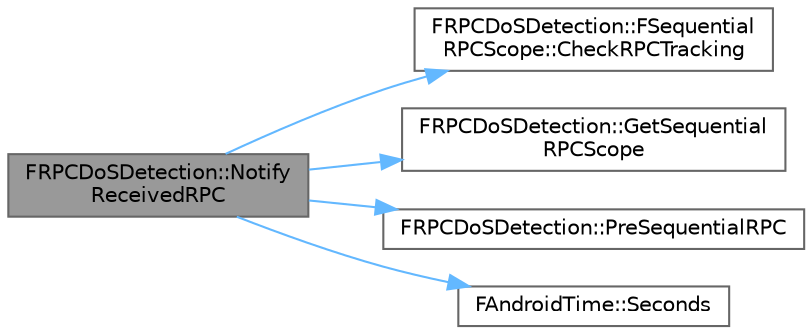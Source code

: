 digraph "FRPCDoSDetection::NotifyReceivedRPC"
{
 // INTERACTIVE_SVG=YES
 // LATEX_PDF_SIZE
  bgcolor="transparent";
  edge [fontname=Helvetica,fontsize=10,labelfontname=Helvetica,labelfontsize=10];
  node [fontname=Helvetica,fontsize=10,shape=box,height=0.2,width=0.4];
  rankdir="LR";
  Node1 [id="Node000001",label="FRPCDoSDetection::Notify\lReceivedRPC",height=0.2,width=0.4,color="gray40", fillcolor="grey60", style="filled", fontcolor="black",tooltip="If RPC monitoring is enabled, provides a notification for every RPC that is received,..."];
  Node1 -> Node2 [id="edge1_Node000001_Node000002",color="steelblue1",style="solid",tooltip=" "];
  Node2 [id="Node000002",label="FRPCDoSDetection::FSequential\lRPCScope::CheckRPCTracking",height=0.2,width=0.4,color="grey40", fillcolor="white", style="filled",URL="$d8/da7/classFRPCDoSDetection_1_1FSequentialRPCScope.html#a4428118c43c2fdf960b20acc62bd7424",tooltip="Wrapper for CheckRPCTracking which forces FSequentialRPCScope acquisition."];
  Node1 -> Node3 [id="edge2_Node000001_Node000003",color="steelblue1",style="solid",tooltip=" "];
  Node3 [id="Node000003",label="FRPCDoSDetection::GetSequential\lRPCScope",height=0.2,width=0.4,color="grey40", fillcolor="white", style="filled",URL="$d7/dca/classFRPCDoSDetection.html#a1fd28daa8cae3f20ed176f14ce9358a4",tooltip="Gets a reference to the sequential RPC scoped variable/function accessor."];
  Node1 -> Node4 [id="edge3_Node000001_Node000004",color="steelblue1",style="solid",tooltip=" "];
  Node4 [id="Node000004",label="FRPCDoSDetection::PreSequentialRPC",height=0.2,width=0.4,color="grey40", fillcolor="white", style="filled",URL="$d7/dca/classFRPCDoSDetection.html#a765106aaadafdb93f944845c27dcea61",tooltip="Called when we begin receiving the same RPC once or multiple times sequentially."];
  Node1 -> Node5 [id="edge4_Node000001_Node000005",color="steelblue1",style="solid",tooltip=" "];
  Node5 [id="Node000005",label="FAndroidTime::Seconds",height=0.2,width=0.4,color="grey40", fillcolor="white", style="filled",URL="$d1/d27/structFAndroidTime.html#ad64caf5a4cf7be5a98034240d951a54e",tooltip=" "];
}
